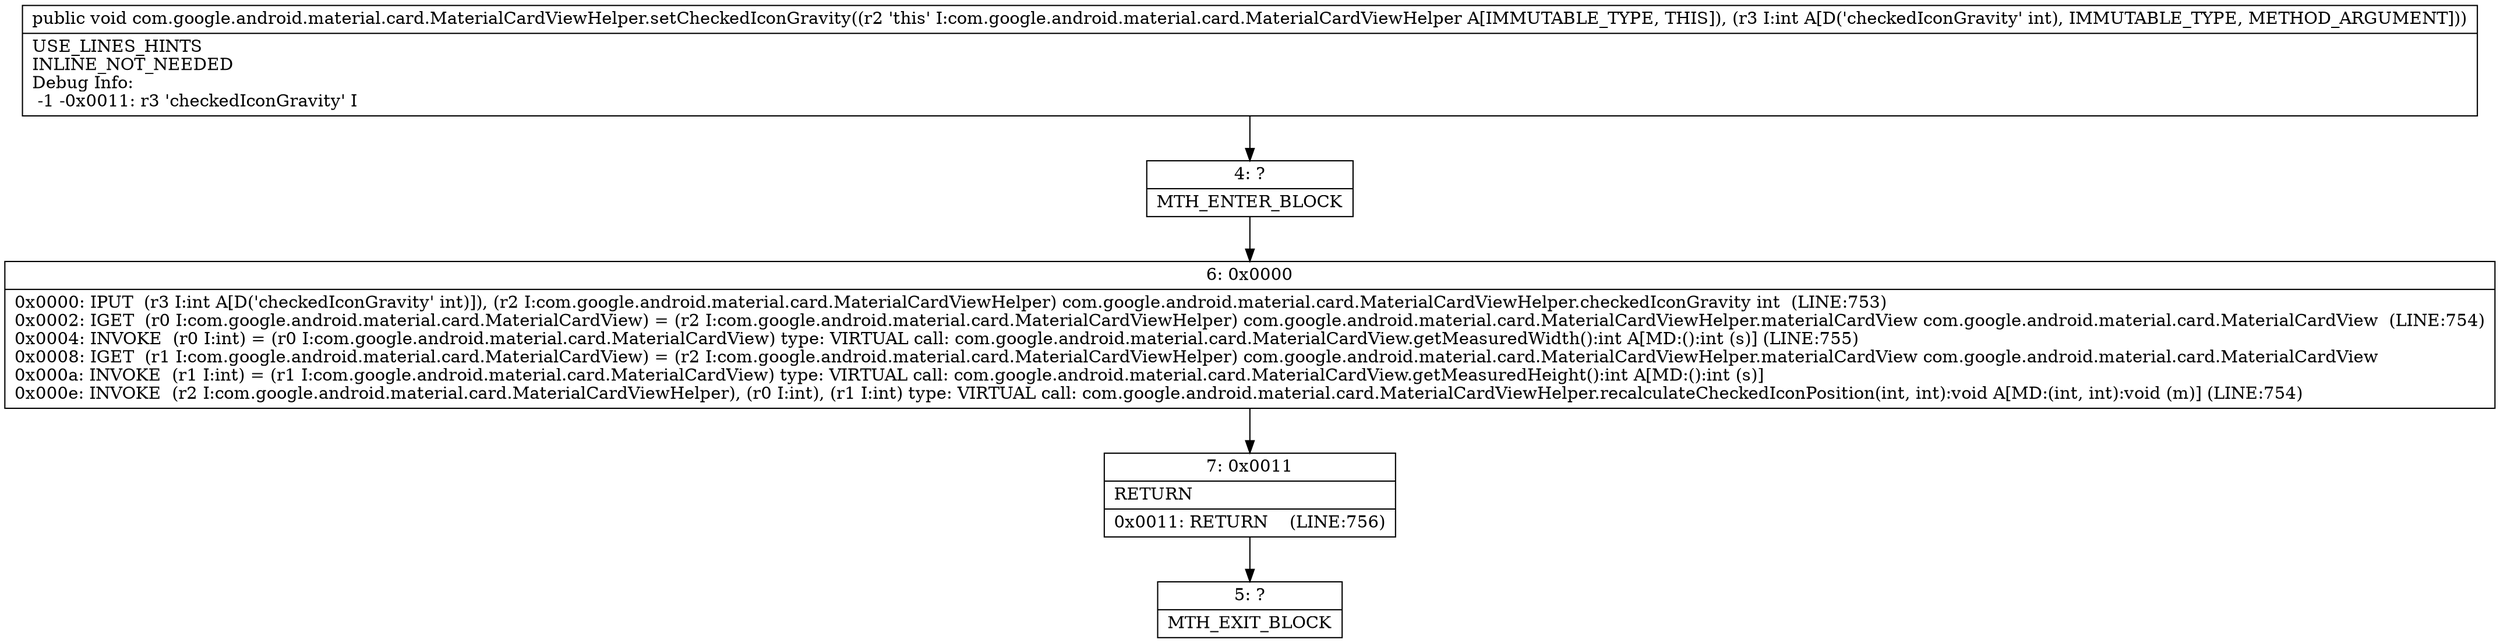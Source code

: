 digraph "CFG forcom.google.android.material.card.MaterialCardViewHelper.setCheckedIconGravity(I)V" {
Node_4 [shape=record,label="{4\:\ ?|MTH_ENTER_BLOCK\l}"];
Node_6 [shape=record,label="{6\:\ 0x0000|0x0000: IPUT  (r3 I:int A[D('checkedIconGravity' int)]), (r2 I:com.google.android.material.card.MaterialCardViewHelper) com.google.android.material.card.MaterialCardViewHelper.checkedIconGravity int  (LINE:753)\l0x0002: IGET  (r0 I:com.google.android.material.card.MaterialCardView) = (r2 I:com.google.android.material.card.MaterialCardViewHelper) com.google.android.material.card.MaterialCardViewHelper.materialCardView com.google.android.material.card.MaterialCardView  (LINE:754)\l0x0004: INVOKE  (r0 I:int) = (r0 I:com.google.android.material.card.MaterialCardView) type: VIRTUAL call: com.google.android.material.card.MaterialCardView.getMeasuredWidth():int A[MD:():int (s)] (LINE:755)\l0x0008: IGET  (r1 I:com.google.android.material.card.MaterialCardView) = (r2 I:com.google.android.material.card.MaterialCardViewHelper) com.google.android.material.card.MaterialCardViewHelper.materialCardView com.google.android.material.card.MaterialCardView \l0x000a: INVOKE  (r1 I:int) = (r1 I:com.google.android.material.card.MaterialCardView) type: VIRTUAL call: com.google.android.material.card.MaterialCardView.getMeasuredHeight():int A[MD:():int (s)]\l0x000e: INVOKE  (r2 I:com.google.android.material.card.MaterialCardViewHelper), (r0 I:int), (r1 I:int) type: VIRTUAL call: com.google.android.material.card.MaterialCardViewHelper.recalculateCheckedIconPosition(int, int):void A[MD:(int, int):void (m)] (LINE:754)\l}"];
Node_7 [shape=record,label="{7\:\ 0x0011|RETURN\l|0x0011: RETURN    (LINE:756)\l}"];
Node_5 [shape=record,label="{5\:\ ?|MTH_EXIT_BLOCK\l}"];
MethodNode[shape=record,label="{public void com.google.android.material.card.MaterialCardViewHelper.setCheckedIconGravity((r2 'this' I:com.google.android.material.card.MaterialCardViewHelper A[IMMUTABLE_TYPE, THIS]), (r3 I:int A[D('checkedIconGravity' int), IMMUTABLE_TYPE, METHOD_ARGUMENT]))  | USE_LINES_HINTS\lINLINE_NOT_NEEDED\lDebug Info:\l  \-1 \-0x0011: r3 'checkedIconGravity' I\l}"];
MethodNode -> Node_4;Node_4 -> Node_6;
Node_6 -> Node_7;
Node_7 -> Node_5;
}

